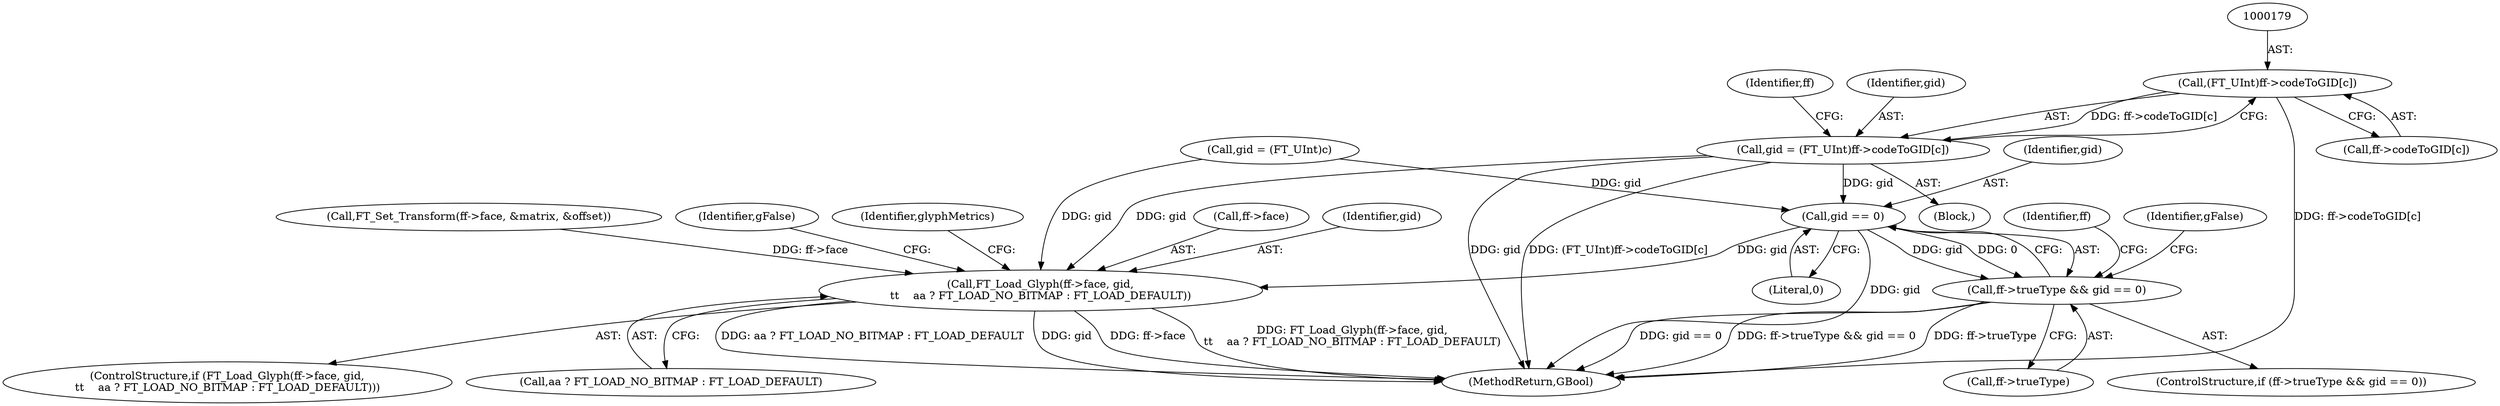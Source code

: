 digraph "0_poppler_9cf2325fb22f812b31858e519411f57747d39bd8_3@array" {
"1000178" [label="(Call,(FT_UInt)ff->codeToGID[c])"];
"1000176" [label="(Call,gid = (FT_UInt)ff->codeToGID[c])"];
"1000197" [label="(Call,gid == 0)"];
"1000193" [label="(Call,ff->trueType && gid == 0)"];
"1000204" [label="(Call,FT_Load_Glyph(ff->face, gid,\n\t\t    aa ? FT_LOAD_NO_BITMAP : FT_LOAD_DEFAULT))"];
"1000205" [label="(Call,ff->face)"];
"1000195" [label="(Identifier,ff)"];
"1000175" [label="(Block,)"];
"1000193" [label="(Call,ff->trueType && gid == 0)"];
"1000208" [label="(Identifier,gid)"];
"1000176" [label="(Call,gid = (FT_UInt)ff->codeToGID[c])"];
"1000203" [label="(ControlStructure,if (FT_Load_Glyph(ff->face, gid,\n\t\t    aa ? FT_LOAD_NO_BITMAP : FT_LOAD_DEFAULT)))"];
"1000441" [label="(MethodReturn,GBool)"];
"1000218" [label="(Identifier,glyphMetrics)"];
"1000206" [label="(Identifier,ff)"];
"1000192" [label="(ControlStructure,if (ff->trueType && gid == 0))"];
"1000202" [label="(Identifier,gFalse)"];
"1000209" [label="(Call,aa ? FT_LOAD_NO_BITMAP : FT_LOAD_DEFAULT)"];
"1000187" [label="(Call,gid = (FT_UInt)c)"];
"1000178" [label="(Call,(FT_UInt)ff->codeToGID[c])"];
"1000180" [label="(Call,ff->codeToGID[c])"];
"1000177" [label="(Identifier,gid)"];
"1000204" [label="(Call,FT_Load_Glyph(ff->face, gid,\n\t\t    aa ? FT_LOAD_NO_BITMAP : FT_LOAD_DEFAULT))"];
"1000150" [label="(Call,FT_Set_Transform(ff->face, &matrix, &offset))"];
"1000215" [label="(Identifier,gFalse)"];
"1000199" [label="(Literal,0)"];
"1000198" [label="(Identifier,gid)"];
"1000194" [label="(Call,ff->trueType)"];
"1000197" [label="(Call,gid == 0)"];
"1000178" -> "1000176"  [label="AST: "];
"1000178" -> "1000180"  [label="CFG: "];
"1000179" -> "1000178"  [label="AST: "];
"1000180" -> "1000178"  [label="AST: "];
"1000176" -> "1000178"  [label="CFG: "];
"1000178" -> "1000441"  [label="DDG: ff->codeToGID[c]"];
"1000178" -> "1000176"  [label="DDG: ff->codeToGID[c]"];
"1000176" -> "1000175"  [label="AST: "];
"1000177" -> "1000176"  [label="AST: "];
"1000195" -> "1000176"  [label="CFG: "];
"1000176" -> "1000441"  [label="DDG: (FT_UInt)ff->codeToGID[c]"];
"1000176" -> "1000441"  [label="DDG: gid"];
"1000176" -> "1000197"  [label="DDG: gid"];
"1000176" -> "1000204"  [label="DDG: gid"];
"1000197" -> "1000193"  [label="AST: "];
"1000197" -> "1000199"  [label="CFG: "];
"1000198" -> "1000197"  [label="AST: "];
"1000199" -> "1000197"  [label="AST: "];
"1000193" -> "1000197"  [label="CFG: "];
"1000197" -> "1000441"  [label="DDG: gid"];
"1000197" -> "1000193"  [label="DDG: gid"];
"1000197" -> "1000193"  [label="DDG: 0"];
"1000187" -> "1000197"  [label="DDG: gid"];
"1000197" -> "1000204"  [label="DDG: gid"];
"1000193" -> "1000192"  [label="AST: "];
"1000193" -> "1000194"  [label="CFG: "];
"1000194" -> "1000193"  [label="AST: "];
"1000202" -> "1000193"  [label="CFG: "];
"1000206" -> "1000193"  [label="CFG: "];
"1000193" -> "1000441"  [label="DDG: ff->trueType"];
"1000193" -> "1000441"  [label="DDG: gid == 0"];
"1000193" -> "1000441"  [label="DDG: ff->trueType && gid == 0"];
"1000204" -> "1000203"  [label="AST: "];
"1000204" -> "1000209"  [label="CFG: "];
"1000205" -> "1000204"  [label="AST: "];
"1000208" -> "1000204"  [label="AST: "];
"1000209" -> "1000204"  [label="AST: "];
"1000215" -> "1000204"  [label="CFG: "];
"1000218" -> "1000204"  [label="CFG: "];
"1000204" -> "1000441"  [label="DDG: aa ? FT_LOAD_NO_BITMAP : FT_LOAD_DEFAULT"];
"1000204" -> "1000441"  [label="DDG: gid"];
"1000204" -> "1000441"  [label="DDG: ff->face"];
"1000204" -> "1000441"  [label="DDG: FT_Load_Glyph(ff->face, gid,\n\t\t    aa ? FT_LOAD_NO_BITMAP : FT_LOAD_DEFAULT)"];
"1000150" -> "1000204"  [label="DDG: ff->face"];
"1000187" -> "1000204"  [label="DDG: gid"];
}
